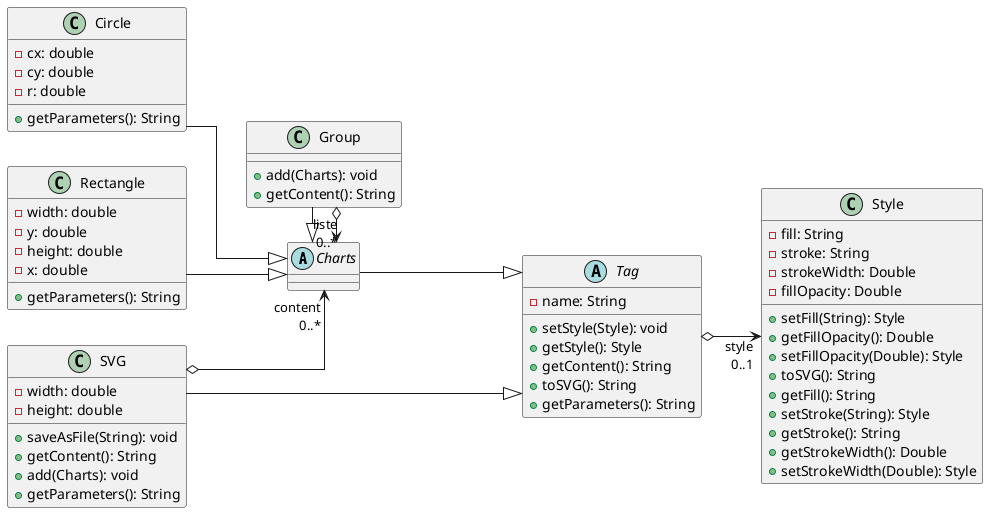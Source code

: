 @startuml

left to right direction
skinparam linetype ortho

abstract class Charts

class Circle {
  - cx: double
  - cy: double
  - r: double
  + getParameters(): String
}

class Group {
  + add(Charts): void
  + getContent(): String
}

class Rectangle {
  - width: double
  - y: double
  - height: double
  - x: double
  + getParameters(): String
}

class SVG {
  - width: double
  - height: double
  + saveAsFile(String): void
  + getContent(): String
  + add(Charts): void
  + getParameters(): String
}

class Style {
  - fill: String
  - stroke: String
  - strokeWidth: Double
  - fillOpacity: Double
  + setFill(String): Style
  + getFillOpacity(): Double
  + setFillOpacity(Double): Style
  + toSVG(): String
  + getFill(): String
  + setStroke(String): Style
  + getStroke(): String
  + getStrokeWidth(): Double
  + setStrokeWidth(Double): Style
}

abstract class Tag {
  - name: String
  + setStyle(Style): void
  + getStyle(): Style
  + getContent(): String
  + toSVG(): String
  + getParameters(): String
}

Charts     ---|> Tag
Circle     --|>  Charts
Group      --|>  Charts
Group     o-> "liste\r0..*" Charts
Rectangle  --|>  Charts
SVG       o--> "content\r0..*" Charts
SVG        --|>  Tag
Tag       o--> "style\r0..1" Style
@enduml
